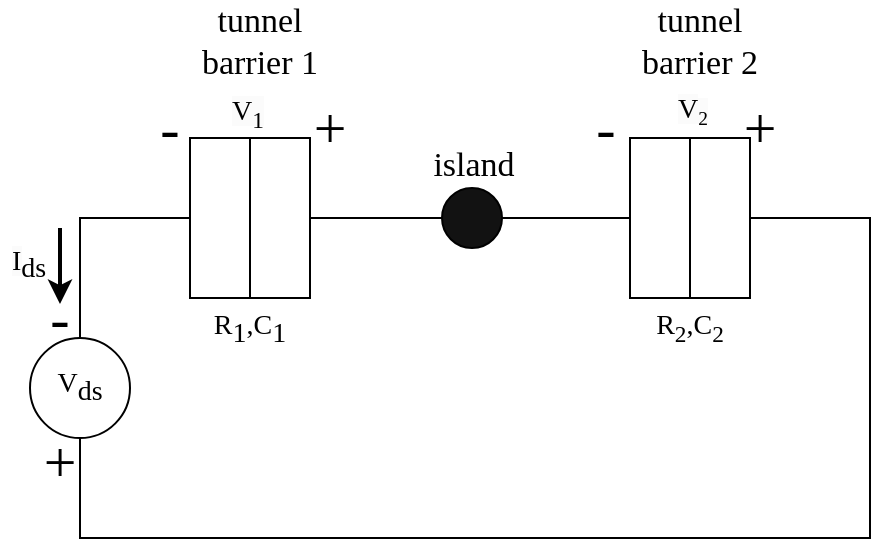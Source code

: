 <mxfile version="22.0.4" type="github">
  <diagram name="Page-1" id="TuzbkHZJlrXlbozX7Xlt">
    <mxGraphModel dx="606" dy="552" grid="1" gridSize="10" guides="1" tooltips="1" connect="1" arrows="1" fold="1" page="1" pageScale="1" pageWidth="850" pageHeight="1100" math="0" shadow="0">
      <root>
        <mxCell id="0" />
        <mxCell id="1" parent="0" />
        <mxCell id="VsA8-IwHtUXJWqZWPcWd-1" value="" style="rounded=0;whiteSpace=wrap;html=1;direction=south;" vertex="1" parent="1">
          <mxGeometry x="140" y="160" width="30" height="80" as="geometry" />
        </mxCell>
        <mxCell id="VsA8-IwHtUXJWqZWPcWd-6" style="edgeStyle=orthogonalEdgeStyle;rounded=0;orthogonalLoop=1;jettySize=auto;html=1;exitX=0.5;exitY=0;exitDx=0;exitDy=0;entryX=0;entryY=0.5;entryDx=0;entryDy=0;endArrow=none;endFill=0;" edge="1" parent="1" source="VsA8-IwHtUXJWqZWPcWd-2" target="VsA8-IwHtUXJWqZWPcWd-5">
          <mxGeometry relative="1" as="geometry" />
        </mxCell>
        <mxCell id="VsA8-IwHtUXJWqZWPcWd-2" value="" style="rounded=0;whiteSpace=wrap;html=1;direction=south;" vertex="1" parent="1">
          <mxGeometry x="170" y="160" width="30" height="80" as="geometry" />
        </mxCell>
        <mxCell id="VsA8-IwHtUXJWqZWPcWd-3" value="" style="rounded=0;whiteSpace=wrap;html=1;direction=south;" vertex="1" parent="1">
          <mxGeometry x="360" y="160" width="30" height="80" as="geometry" />
        </mxCell>
        <mxCell id="VsA8-IwHtUXJWqZWPcWd-11" style="edgeStyle=orthogonalEdgeStyle;rounded=0;orthogonalLoop=1;jettySize=auto;html=1;exitX=0.5;exitY=0;exitDx=0;exitDy=0;entryX=0.5;entryY=1;entryDx=0;entryDy=0;endArrow=none;endFill=0;" edge="1" parent="1" source="VsA8-IwHtUXJWqZWPcWd-4" target="VsA8-IwHtUXJWqZWPcWd-8">
          <mxGeometry relative="1" as="geometry">
            <Array as="points">
              <mxPoint x="480" y="200" />
              <mxPoint x="480" y="360" />
              <mxPoint x="85" y="360" />
            </Array>
          </mxGeometry>
        </mxCell>
        <mxCell id="VsA8-IwHtUXJWqZWPcWd-4" value="" style="rounded=0;whiteSpace=wrap;html=1;direction=south;" vertex="1" parent="1">
          <mxGeometry x="390" y="160" width="30" height="80" as="geometry" />
        </mxCell>
        <mxCell id="VsA8-IwHtUXJWqZWPcWd-7" style="edgeStyle=orthogonalEdgeStyle;rounded=0;orthogonalLoop=1;jettySize=auto;html=1;entryX=0.5;entryY=1;entryDx=0;entryDy=0;endArrow=none;endFill=0;" edge="1" parent="1" source="VsA8-IwHtUXJWqZWPcWd-5" target="VsA8-IwHtUXJWqZWPcWd-3">
          <mxGeometry relative="1" as="geometry" />
        </mxCell>
        <mxCell id="VsA8-IwHtUXJWqZWPcWd-5" value="" style="ellipse;whiteSpace=wrap;html=1;aspect=fixed;fillColor=#121212;" vertex="1" parent="1">
          <mxGeometry x="266" y="185" width="30" height="30" as="geometry" />
        </mxCell>
        <mxCell id="VsA8-IwHtUXJWqZWPcWd-9" style="edgeStyle=orthogonalEdgeStyle;rounded=0;orthogonalLoop=1;jettySize=auto;html=1;exitX=0.5;exitY=0;exitDx=0;exitDy=0;entryX=0.5;entryY=1;entryDx=0;entryDy=0;endArrow=none;endFill=0;" edge="1" parent="1" source="VsA8-IwHtUXJWqZWPcWd-8" target="VsA8-IwHtUXJWqZWPcWd-1">
          <mxGeometry relative="1" as="geometry" />
        </mxCell>
        <mxCell id="VsA8-IwHtUXJWqZWPcWd-8" value="V&lt;sub style=&quot;border-color: var(--border-color); font-size: 14px;&quot;&gt;ds&lt;/sub&gt;" style="ellipse;whiteSpace=wrap;html=1;aspect=fixed;fontSize=14;fontFamily=Times New Roman;" vertex="1" parent="1">
          <mxGeometry x="60" y="260" width="50" height="50" as="geometry" />
        </mxCell>
        <mxCell id="VsA8-IwHtUXJWqZWPcWd-12" value="&lt;font style=&quot;font-size: 14px;&quot; face=&quot;Times New Roman&quot;&gt;R&lt;sub style=&quot;font-size: 14px;&quot;&gt;1&lt;/sub&gt;,C&lt;sub style=&quot;font-size: 14px;&quot;&gt;1&lt;/sub&gt;&lt;/font&gt;" style="text;html=1;strokeColor=none;fillColor=none;align=center;verticalAlign=middle;whiteSpace=wrap;rounded=0;fontSize=14;" vertex="1" parent="1">
          <mxGeometry x="140" y="240" width="60" height="30" as="geometry" />
        </mxCell>
        <mxCell id="VsA8-IwHtUXJWqZWPcWd-13" value="&lt;font style=&quot;font-size: 14px;&quot; face=&quot;Times New Roman&quot;&gt;R&lt;sub&gt;2&lt;/sub&gt;,C&lt;sub&gt;2&lt;/sub&gt;&lt;/font&gt;" style="text;html=1;strokeColor=none;fillColor=none;align=center;verticalAlign=middle;whiteSpace=wrap;rounded=0;fontSize=14;" vertex="1" parent="1">
          <mxGeometry x="360" y="240" width="60" height="30" as="geometry" />
        </mxCell>
        <mxCell id="VsA8-IwHtUXJWqZWPcWd-14" value="-" style="text;html=1;strokeColor=none;fillColor=none;align=center;verticalAlign=middle;whiteSpace=wrap;rounded=0;fontSize=29;fontFamily=Times New Roman;" vertex="1" parent="1">
          <mxGeometry x="45" y="235" width="60" height="30" as="geometry" />
        </mxCell>
        <mxCell id="VsA8-IwHtUXJWqZWPcWd-16" value="+" style="text;html=1;strokeColor=none;fillColor=none;align=center;verticalAlign=middle;whiteSpace=wrap;rounded=0;fontSize=29;fontFamily=Times New Roman;" vertex="1" parent="1">
          <mxGeometry x="45" y="307" width="60" height="30" as="geometry" />
        </mxCell>
        <mxCell id="VsA8-IwHtUXJWqZWPcWd-17" value="+" style="text;html=1;strokeColor=none;fillColor=none;align=center;verticalAlign=middle;whiteSpace=wrap;rounded=0;fontSize=29;fontFamily=Times New Roman;" vertex="1" parent="1">
          <mxGeometry x="180" y="140" width="60" height="30" as="geometry" />
        </mxCell>
        <mxCell id="VsA8-IwHtUXJWqZWPcWd-18" value="+" style="text;html=1;strokeColor=none;fillColor=none;align=center;verticalAlign=middle;whiteSpace=wrap;rounded=0;fontSize=29;fontFamily=Times New Roman;" vertex="1" parent="1">
          <mxGeometry x="395" y="140" width="60" height="30" as="geometry" />
        </mxCell>
        <mxCell id="VsA8-IwHtUXJWqZWPcWd-19" value="-" style="text;html=1;strokeColor=none;fillColor=none;align=center;verticalAlign=middle;whiteSpace=wrap;rounded=0;fontSize=29;fontFamily=Times New Roman;" vertex="1" parent="1">
          <mxGeometry x="100" y="140" width="60" height="30" as="geometry" />
        </mxCell>
        <mxCell id="VsA8-IwHtUXJWqZWPcWd-20" value="-" style="text;html=1;strokeColor=none;fillColor=none;align=center;verticalAlign=middle;whiteSpace=wrap;rounded=0;fontSize=29;fontFamily=Times New Roman;" vertex="1" parent="1">
          <mxGeometry x="318" y="140" width="60" height="30" as="geometry" />
        </mxCell>
        <mxCell id="VsA8-IwHtUXJWqZWPcWd-21" value="island" style="text;html=1;strokeColor=none;fillColor=none;align=center;verticalAlign=middle;whiteSpace=wrap;rounded=0;fontFamily=Times New Roman;fontSize=17;" vertex="1" parent="1">
          <mxGeometry x="252" y="159" width="60" height="30" as="geometry" />
        </mxCell>
        <mxCell id="VsA8-IwHtUXJWqZWPcWd-22" value="tunnel&lt;br&gt;barrier 1" style="text;html=1;strokeColor=none;fillColor=none;align=center;verticalAlign=middle;whiteSpace=wrap;rounded=0;fontFamily=Times New Roman;fontSize=17;" vertex="1" parent="1">
          <mxGeometry x="140" y="97" width="70" height="30" as="geometry" />
        </mxCell>
        <mxCell id="VsA8-IwHtUXJWqZWPcWd-23" value="tunnel&lt;br&gt;barrier 2" style="text;html=1;strokeColor=none;fillColor=none;align=center;verticalAlign=middle;whiteSpace=wrap;rounded=0;fontFamily=Times New Roman;fontSize=17;" vertex="1" parent="1">
          <mxGeometry x="360" y="97" width="70" height="30" as="geometry" />
        </mxCell>
        <mxCell id="VsA8-IwHtUXJWqZWPcWd-24" value="&lt;span style=&quot;caret-color: rgb(0, 0, 0); color: rgb(0, 0, 0); font-family: &amp;quot;Times New Roman&amp;quot;; font-size: 14px; font-style: normal; font-variant-caps: normal; font-weight: 400; letter-spacing: normal; text-align: center; text-indent: 0px; text-transform: none; word-spacing: 0px; -webkit-text-stroke-width: 0px; background-color: rgb(251, 251, 251); text-decoration: none; float: none; display: inline !important;&quot;&gt;V&lt;sub&gt;1&lt;/sub&gt;&lt;/span&gt;" style="text;whiteSpace=wrap;html=1;" vertex="1" parent="1">
          <mxGeometry x="159" y="132" width="60" height="40" as="geometry" />
        </mxCell>
        <mxCell id="VsA8-IwHtUXJWqZWPcWd-27" value="&lt;span style=&quot;caret-color: rgb(0, 0, 0); color: rgb(0, 0, 0); font-family: &amp;quot;Times New Roman&amp;quot;; font-size: 14px; font-style: normal; font-variant-caps: normal; font-weight: 400; letter-spacing: normal; text-align: center; text-indent: 0px; text-transform: none; word-spacing: 0px; -webkit-text-stroke-width: 0px; background-color: rgb(251, 251, 251); text-decoration: none; float: none; display: inline !important;&quot;&gt;V&lt;/span&gt;&lt;span style=&quot;caret-color: rgb(0, 0, 0); color: rgb(0, 0, 0); font-family: &amp;quot;Times New Roman&amp;quot;; font-style: normal; font-variant-caps: normal; font-weight: 400; letter-spacing: normal; text-align: center; text-indent: 0px; text-transform: none; word-spacing: 0px; -webkit-text-stroke-width: 0px; background-color: rgb(251, 251, 251); text-decoration: none; float: none; display: inline !important; font-size: 11.667px;&quot;&gt;&lt;sub&gt;2&lt;/sub&gt;&lt;/span&gt;" style="text;whiteSpace=wrap;html=1;" vertex="1" parent="1">
          <mxGeometry x="382" y="131" width="60" height="40" as="geometry" />
        </mxCell>
        <mxCell id="VsA8-IwHtUXJWqZWPcWd-28" value="&lt;span style=&quot;caret-color: rgb(0, 0, 0); color: rgb(0, 0, 0); font-family: &amp;quot;Times New Roman&amp;quot;; font-size: 14px; font-style: normal; font-variant-caps: normal; font-weight: 400; letter-spacing: normal; text-align: center; text-indent: 0px; text-transform: none; word-spacing: 0px; -webkit-text-stroke-width: 0px; background-color: rgb(251, 251, 251); text-decoration: none; float: none; display: inline !important;&quot;&gt;I&lt;/span&gt;&lt;sub style=&quot;border-color: var(--border-color); caret-color: rgb(0, 0, 0); color: rgb(0, 0, 0); font-family: &amp;quot;Times New Roman&amp;quot;; font-style: normal; font-variant-caps: normal; font-weight: 400; letter-spacing: normal; text-align: center; text-indent: 0px; text-transform: none; word-spacing: 0px; -webkit-text-stroke-width: 0px; text-decoration: none; font-size: 14px;&quot;&gt;ds&lt;/sub&gt;" style="text;whiteSpace=wrap;html=1;" vertex="1" parent="1">
          <mxGeometry x="49" y="207" width="60" height="40" as="geometry" />
        </mxCell>
        <mxCell id="VsA8-IwHtUXJWqZWPcWd-29" value="" style="endArrow=classic;html=1;rounded=0;entryX=0.4;entryY=0.95;entryDx=0;entryDy=0;entryPerimeter=0;strokeWidth=2;" edge="1" parent="1">
          <mxGeometry width="50" height="50" relative="1" as="geometry">
            <mxPoint x="75" y="205" as="sourcePoint" />
            <mxPoint x="75" y="243" as="targetPoint" />
          </mxGeometry>
        </mxCell>
      </root>
    </mxGraphModel>
  </diagram>
</mxfile>
